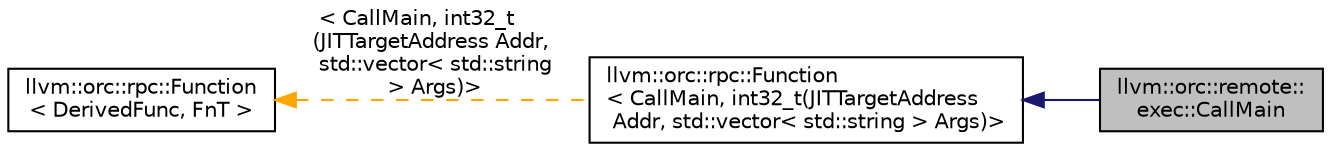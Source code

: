 digraph "llvm::orc::remote::exec::CallMain"
{
 // LATEX_PDF_SIZE
  bgcolor="transparent";
  edge [fontname="Helvetica",fontsize="10",labelfontname="Helvetica",labelfontsize="10"];
  node [fontname="Helvetica",fontsize="10",shape="box"];
  rankdir="LR";
  Node1 [label="llvm::orc::remote::\lexec::CallMain",height=0.2,width=0.4,color="black", fillcolor="grey75", style="filled", fontcolor="black",tooltip="Call an 'int32_t(int32_t, char**)'-type function on the remote, returns the called function's return ..."];
  Node2 -> Node1 [dir="back",color="midnightblue",fontsize="10",style="solid",fontname="Helvetica"];
  Node2 [label="llvm::orc::rpc::Function\l\< CallMain, int32_t(JITTargetAddress\l Addr, std::vector\< std::string \> Args)\>",height=0.2,width=0.4,color="black",URL="$classllvm_1_1orc_1_1rpc_1_1Function.html",tooltip=" "];
  Node3 -> Node2 [dir="back",color="orange",fontsize="10",style="dashed",label=" \< CallMain, int32_t\l(JITTargetAddress Addr,\l std::vector\< std::string\l \> Args)\>" ,fontname="Helvetica"];
  Node3 [label="llvm::orc::rpc::Function\l\< DerivedFunc, FnT \>",height=0.2,width=0.4,color="black",URL="$classllvm_1_1orc_1_1rpc_1_1Function.html",tooltip=" "];
}
